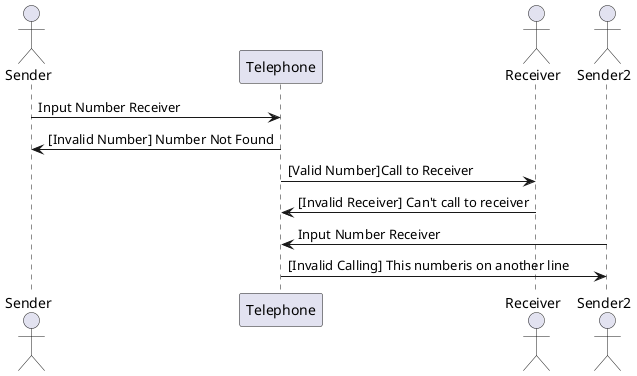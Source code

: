 @startuml
actor Sender
participant Telephone
actor Receiver
actor Sender2

Sender -> Telephone : Input Number Receiver
Telephone -> Sender : [Invalid Number] Number Not Found
Telephone -> Receiver : [Valid Number]Call to Receiver
Receiver -> Telephone : [Invalid Receiver] Can't call to receiver
Sender2 -> Telephone : Input Number Receiver
Telephone -> Sender2 : [Invalid Calling] This numberis on another line
@enduml